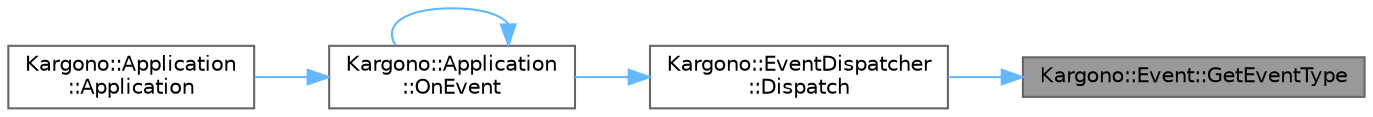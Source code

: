 digraph "Kargono::Event::GetEventType"
{
 // LATEX_PDF_SIZE
  bgcolor="transparent";
  edge [fontname=Helvetica,fontsize=10,labelfontname=Helvetica,labelfontsize=10];
  node [fontname=Helvetica,fontsize=10,shape=box,height=0.2,width=0.4];
  rankdir="RL";
  Node1 [id="Node000001",label="Kargono::Event::GetEventType",height=0.2,width=0.4,color="gray40", fillcolor="grey60", style="filled", fontcolor="black",tooltip=" "];
  Node1 -> Node2 [id="edge1_Node000001_Node000002",dir="back",color="steelblue1",style="solid",tooltip=" "];
  Node2 [id="Node000002",label="Kargono::EventDispatcher\l::Dispatch",height=0.2,width=0.4,color="grey40", fillcolor="white", style="filled",URL="$class_kargono_1_1_event_dispatcher.html#a072a578e4607d69c0c4c0f92dacf2731",tooltip="Dispatches the event to the appropriate event handler."];
  Node2 -> Node3 [id="edge2_Node000002_Node000003",dir="back",color="steelblue1",style="solid",tooltip=" "];
  Node3 [id="Node000003",label="Kargono::Application\l::OnEvent",height=0.2,width=0.4,color="grey40", fillcolor="white", style="filled",URL="$class_kargono_1_1_application.html#a0f497f8c27bef5277d194eefc63481e2",tooltip="Event handler for events that occur within the application."];
  Node3 -> Node4 [id="edge3_Node000003_Node000004",dir="back",color="steelblue1",style="solid",tooltip=" "];
  Node4 [id="Node000004",label="Kargono::Application\l::Application",height=0.2,width=0.4,color="grey40", fillcolor="white", style="filled",URL="$class_kargono_1_1_application.html#a5013d2d9b4b8a49b26a35a640faee54b",tooltip="Constructor for the Application class."];
  Node3 -> Node3 [id="edge4_Node000003_Node000003",dir="back",color="steelblue1",style="solid",tooltip=" "];
}
